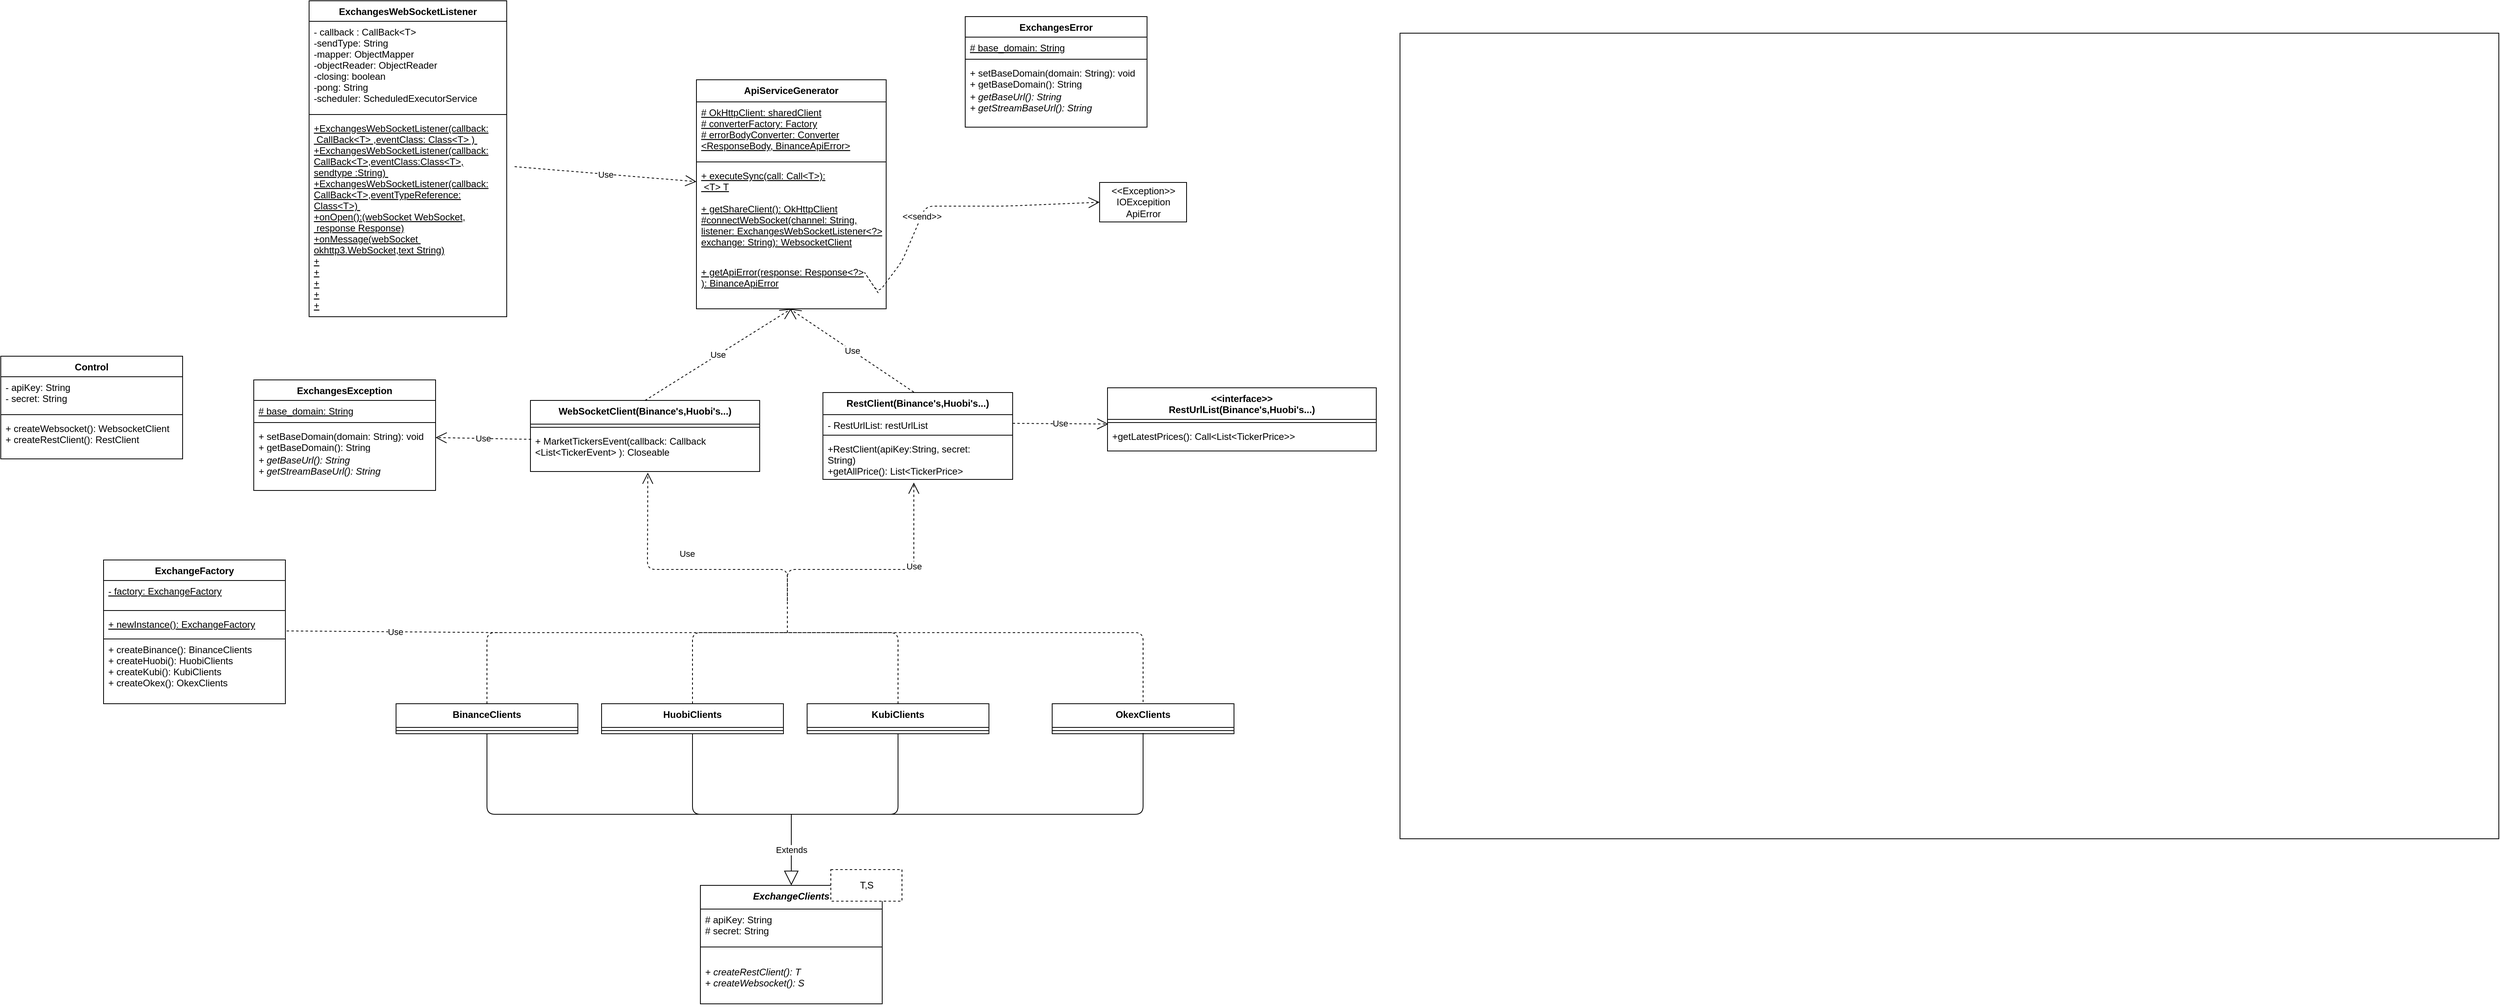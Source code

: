 <mxfile version="15.2.7" type="github">
  <diagram id="A37DV3WjvMcnFRjcwWZq" name="Page-1">
    <mxGraphModel dx="2595" dy="3774" grid="1" gridSize="10" guides="1" tooltips="1" connect="1" arrows="1" fold="1" page="1" pageScale="1" pageWidth="1654" pageHeight="2336" math="0" shadow="0">
      <root>
        <mxCell id="0" />
        <mxCell id="1" parent="0" />
        <mxCell id="saQZrc7lZc9PZ6fEef2M-4" value="ExchangeClients" style="swimlane;fontStyle=3;align=center;verticalAlign=top;childLayout=stackLayout;horizontal=1;startSize=30;horizontalStack=0;resizeParent=1;resizeParentMax=0;resizeLast=0;collapsible=1;marginBottom=0;direction=east;" parent="1" vertex="1">
          <mxGeometry x="965" y="640" width="230" height="150" as="geometry" />
        </mxCell>
        <mxCell id="saQZrc7lZc9PZ6fEef2M-5" value="# apiKey: String&#xa;# secret: String&#xa;" style="text;strokeColor=none;fillColor=none;align=left;verticalAlign=top;spacingLeft=4;spacingRight=4;overflow=hidden;rotatable=0;points=[[0,0.5],[1,0.5]];portConstraint=eastwest;" parent="saQZrc7lZc9PZ6fEef2M-4" vertex="1">
          <mxGeometry y="30" width="230" height="44" as="geometry" />
        </mxCell>
        <mxCell id="saQZrc7lZc9PZ6fEef2M-6" value="" style="line;strokeWidth=1;fillColor=none;align=left;verticalAlign=middle;spacingTop=-1;spacingLeft=3;spacingRight=3;rotatable=0;labelPosition=right;points=[];portConstraint=eastwest;" parent="saQZrc7lZc9PZ6fEef2M-4" vertex="1">
          <mxGeometry y="74" width="230" height="8" as="geometry" />
        </mxCell>
        <mxCell id="saQZrc7lZc9PZ6fEef2M-7" value="&#xa;+ createRestClient(): T&#xa;+ createWebsocket(): S" style="text;strokeColor=none;fillColor=none;align=left;verticalAlign=top;spacingLeft=4;spacingRight=4;overflow=hidden;rotatable=0;points=[[0,0.5],[1,0.5]];portConstraint=eastwest;fontStyle=2" parent="saQZrc7lZc9PZ6fEef2M-4" vertex="1">
          <mxGeometry y="82" width="230" height="68" as="geometry" />
        </mxCell>
        <mxCell id="Da_OF9Gurfcos5c7iNsH-5" value="" style="rounded=0;whiteSpace=wrap;html=1;glass=0;sketch=0;fillColor=none;" parent="1" vertex="1">
          <mxGeometry x="1850" y="-439" width="1390" height="1020" as="geometry" />
        </mxCell>
        <mxCell id="Da_OF9Gurfcos5c7iNsH-11" value="Control" style="swimlane;fontStyle=1;align=center;verticalAlign=top;childLayout=stackLayout;horizontal=1;startSize=26;horizontalStack=0;resizeParent=1;resizeParentMax=0;resizeLast=0;collapsible=1;marginBottom=0;" parent="1" vertex="1">
          <mxGeometry x="80" y="-30" width="230" height="130" as="geometry" />
        </mxCell>
        <mxCell id="Da_OF9Gurfcos5c7iNsH-12" value="- apiKey: String&#xa;- secret: String&#xa;" style="text;strokeColor=none;fillColor=none;align=left;verticalAlign=top;spacingLeft=4;spacingRight=4;overflow=hidden;rotatable=0;points=[[0,0.5],[1,0.5]];portConstraint=eastwest;" parent="Da_OF9Gurfcos5c7iNsH-11" vertex="1">
          <mxGeometry y="26" width="230" height="44" as="geometry" />
        </mxCell>
        <mxCell id="Da_OF9Gurfcos5c7iNsH-13" value="" style="line;strokeWidth=1;fillColor=none;align=left;verticalAlign=middle;spacingTop=-1;spacingLeft=3;spacingRight=3;rotatable=0;labelPosition=right;points=[];portConstraint=eastwest;" parent="Da_OF9Gurfcos5c7iNsH-11" vertex="1">
          <mxGeometry y="70" width="230" height="8" as="geometry" />
        </mxCell>
        <mxCell id="Da_OF9Gurfcos5c7iNsH-14" value="+ createWebsocket(): WebsocketClient&#xa;+ createRestClient(): RestClient" style="text;strokeColor=none;fillColor=none;align=left;verticalAlign=top;spacingLeft=4;spacingRight=4;overflow=hidden;rotatable=0;points=[[0,0.5],[1,0.5]];portConstraint=eastwest;" parent="Da_OF9Gurfcos5c7iNsH-11" vertex="1">
          <mxGeometry y="78" width="230" height="52" as="geometry" />
        </mxCell>
        <mxCell id="5m-mVSH9zPSaH-w6CBmt-1" value="&lt;&lt;interface&gt;&gt;&#xa;RestUrlList(Binance&#39;s,Huobi&#39;s...)" style="swimlane;fontStyle=1;align=center;verticalAlign=top;childLayout=stackLayout;horizontal=1;startSize=40;horizontalStack=0;resizeParent=1;resizeParentMax=0;resizeLast=0;collapsible=1;marginBottom=0;" parent="1" vertex="1">
          <mxGeometry x="1480" y="10" width="340" height="80" as="geometry">
            <mxRectangle x="1330" y="440" width="110" height="30" as="alternateBounds" />
          </mxGeometry>
        </mxCell>
        <mxCell id="5m-mVSH9zPSaH-w6CBmt-3" value="" style="line;strokeWidth=1;fillColor=none;align=left;verticalAlign=middle;spacingTop=-1;spacingLeft=3;spacingRight=3;rotatable=0;labelPosition=right;points=[];portConstraint=eastwest;" parent="5m-mVSH9zPSaH-w6CBmt-1" vertex="1">
          <mxGeometry y="40" width="340" height="8" as="geometry" />
        </mxCell>
        <mxCell id="5m-mVSH9zPSaH-w6CBmt-4" value="+getLatestPrices(): Call&lt;List&lt;TickerPrice&gt;&gt;" style="text;strokeColor=none;fillColor=none;align=left;verticalAlign=top;spacingLeft=4;spacingRight=4;overflow=hidden;rotatable=0;points=[[0,0.5],[1,0.5]];portConstraint=eastwest;" parent="5m-mVSH9zPSaH-w6CBmt-1" vertex="1">
          <mxGeometry y="48" width="340" height="32" as="geometry" />
        </mxCell>
        <mxCell id="saQZrc7lZc9PZ6fEef2M-20" value="Use" style="endArrow=open;endSize=12;dashed=1;html=1;" parent="1" edge="1">
          <mxGeometry x="0.398" width="160" relative="1" as="geometry">
            <mxPoint x="1075" y="320" as="sourcePoint" />
            <mxPoint x="1235" y="130" as="targetPoint" />
            <Array as="points">
              <mxPoint x="1075" y="240" />
              <mxPoint x="1120" y="240" />
              <mxPoint x="1165" y="240" />
              <mxPoint x="1235" y="240" />
            </Array>
            <mxPoint as="offset" />
          </mxGeometry>
        </mxCell>
        <mxCell id="saQZrc7lZc9PZ6fEef2M-21" value="Use" style="endArrow=open;endSize=12;dashed=1;html=1;entryX=0.512;entryY=1.028;entryDx=0;entryDy=0;entryPerimeter=0;" parent="1" target="WPX5YWxRIWcnjSOnMV8b-8" edge="1">
          <mxGeometry x="-0.016" y="-20" width="160" relative="1" as="geometry">
            <mxPoint x="1075" y="280" as="sourcePoint" />
            <mxPoint x="488" y="140" as="targetPoint" />
            <Array as="points">
              <mxPoint x="1075" y="240" />
              <mxPoint x="898" y="240" />
            </Array>
            <mxPoint as="offset" />
          </mxGeometry>
        </mxCell>
        <mxCell id="saQZrc7lZc9PZ6fEef2M-28" value="Use" style="endArrow=open;endSize=12;dashed=1;html=1;exitX=0.5;exitY=0;exitDx=0;exitDy=0;" parent="1" edge="1">
          <mxGeometry width="160" relative="1" as="geometry">
            <mxPoint x="1235" y="15.5" as="sourcePoint" />
            <mxPoint x="1078" y="-90" as="targetPoint" />
          </mxGeometry>
        </mxCell>
        <mxCell id="saQZrc7lZc9PZ6fEef2M-29" value="ApiServiceGenerator" style="swimlane;fontStyle=1;align=center;verticalAlign=top;childLayout=stackLayout;horizontal=1;startSize=28;horizontalStack=0;resizeParent=1;resizeParentMax=0;resizeLast=0;collapsible=1;marginBottom=0;" parent="1" vertex="1">
          <mxGeometry x="960" y="-380" width="240" height="290" as="geometry" />
        </mxCell>
        <mxCell id="saQZrc7lZc9PZ6fEef2M-30" value="# OkHttpClient: sharedClient&#xa;# converterFactory: Factory&#xa;# errorBodyConverter: Converter&#xa;&lt;ResponseBody, BinanceApiError&gt;" style="text;strokeColor=none;fillColor=none;align=left;verticalAlign=top;spacingLeft=4;spacingRight=4;overflow=hidden;rotatable=0;points=[[0,0.5],[1,0.5]];portConstraint=eastwest;fontStyle=4" parent="saQZrc7lZc9PZ6fEef2M-29" vertex="1">
          <mxGeometry y="28" width="240" height="72" as="geometry" />
        </mxCell>
        <mxCell id="saQZrc7lZc9PZ6fEef2M-31" value="" style="line;strokeWidth=1;fillColor=none;align=left;verticalAlign=middle;spacingTop=-1;spacingLeft=3;spacingRight=3;rotatable=0;labelPosition=right;points=[];portConstraint=eastwest;" parent="saQZrc7lZc9PZ6fEef2M-29" vertex="1">
          <mxGeometry y="100" width="240" height="8" as="geometry" />
        </mxCell>
        <mxCell id="saQZrc7lZc9PZ6fEef2M-32" value="+ executeSync(call: Call&lt;T&gt;):&#xa; &lt;T&gt; T" style="text;strokeColor=none;fillColor=none;align=left;verticalAlign=top;spacingLeft=4;spacingRight=4;overflow=hidden;rotatable=0;points=[[0,0.5],[1,0.5]];portConstraint=eastwest;fontStyle=4" parent="saQZrc7lZc9PZ6fEef2M-29" vertex="1">
          <mxGeometry y="108" width="240" height="42" as="geometry" />
        </mxCell>
        <mxCell id="saQZrc7lZc9PZ6fEef2M-33" value="+ getShareClient(): OkHttpClient&#xa;#connectWebSocket(channel: String,&#xa;listener: ExchangesWebSocketListener&lt;?&gt;,&#xa;exchange: String): WebsocketClient&#xa;" style="text;strokeColor=none;fillColor=none;align=left;verticalAlign=top;spacingLeft=4;spacingRight=4;overflow=hidden;rotatable=0;points=[[0,0.5],[1,0.5]];portConstraint=eastwest;fontStyle=4" parent="saQZrc7lZc9PZ6fEef2M-29" vertex="1">
          <mxGeometry y="150" width="240" height="80" as="geometry" />
        </mxCell>
        <mxCell id="CM9Afu2YifPehoNfD5sB-5" value="+ getApiError(response: Response&lt;?&gt;&#xa;): BinanceApiError&#xa;" style="text;strokeColor=none;fillColor=none;align=left;verticalAlign=top;spacingLeft=4;spacingRight=4;overflow=hidden;rotatable=0;points=[[0,0.5],[1,0.5]];portConstraint=eastwest;fontStyle=4" parent="saQZrc7lZc9PZ6fEef2M-29" vertex="1">
          <mxGeometry y="230" width="240" height="60" as="geometry" />
        </mxCell>
        <mxCell id="saQZrc7lZc9PZ6fEef2M-36" value="&amp;lt;&amp;lt;Exception&amp;gt;&amp;gt;&lt;br&gt;IOExcepition&lt;br&gt;ApiError" style="html=1;" parent="1" vertex="1">
          <mxGeometry x="1470" y="-250.0" width="110" height="50" as="geometry" />
        </mxCell>
        <mxCell id="saQZrc7lZc9PZ6fEef2M-37" value="&amp;lt;&amp;lt;send&amp;gt;&amp;gt;" style="endArrow=open;endSize=12;dashed=1;html=1;entryX=0;entryY=0.5;entryDx=0;entryDy=0;" parent="1" target="saQZrc7lZc9PZ6fEef2M-36" edge="1">
          <mxGeometry x="-0.118" width="160" relative="1" as="geometry">
            <mxPoint x="1190" y="-110" as="sourcePoint" />
            <mxPoint x="1444.24" y="-314.86" as="targetPoint" />
            <Array as="points">
              <mxPoint x="1170" y="-140" />
              <mxPoint x="1190" y="-110" />
              <mxPoint x="1220" y="-150" />
              <mxPoint x="1250" y="-220" />
              <mxPoint x="1350" y="-220" />
            </Array>
            <mxPoint as="offset" />
          </mxGeometry>
        </mxCell>
        <mxCell id="saQZrc7lZc9PZ6fEef2M-52" value="Use" style="endArrow=open;endSize=12;dashed=1;html=1;entryX=0;entryY=0.5;entryDx=0;entryDy=0;" parent="1" target="saQZrc7lZc9PZ6fEef2M-32" edge="1">
          <mxGeometry width="160" relative="1" as="geometry">
            <mxPoint x="730" y="-270" as="sourcePoint" />
            <mxPoint x="1010" y="-242" as="targetPoint" />
            <Array as="points" />
          </mxGeometry>
        </mxCell>
        <mxCell id="PJy8-3jixAbegAJKg2Lp-66" value="ExchangesError" style="swimlane;fontStyle=1;align=center;verticalAlign=top;childLayout=stackLayout;horizontal=1;startSize=26;horizontalStack=0;resizeParent=1;resizeParentMax=0;resizeLast=0;collapsible=1;marginBottom=0;" parent="1" vertex="1">
          <mxGeometry x="1300" y="-460" width="230" height="140" as="geometry" />
        </mxCell>
        <mxCell id="PJy8-3jixAbegAJKg2Lp-67" value="# base_domain: String" style="text;strokeColor=none;fillColor=none;align=left;verticalAlign=top;spacingLeft=4;spacingRight=4;overflow=hidden;rotatable=0;points=[[0,0.5],[1,0.5]];portConstraint=eastwest;fontStyle=4" parent="PJy8-3jixAbegAJKg2Lp-66" vertex="1">
          <mxGeometry y="26" width="230" height="24" as="geometry" />
        </mxCell>
        <mxCell id="PJy8-3jixAbegAJKg2Lp-68" value="" style="line;strokeWidth=1;fillColor=none;align=left;verticalAlign=middle;spacingTop=-1;spacingLeft=3;spacingRight=3;rotatable=0;labelPosition=right;points=[];portConstraint=eastwest;" parent="PJy8-3jixAbegAJKg2Lp-66" vertex="1">
          <mxGeometry y="50" width="230" height="8" as="geometry" />
        </mxCell>
        <mxCell id="PJy8-3jixAbegAJKg2Lp-69" value="+ setBaseDomain(domain: String): void&#xa;+ getBaseDomain(): String&#xa;" style="text;strokeColor=none;fillColor=none;align=left;verticalAlign=top;spacingLeft=4;spacingRight=4;overflow=hidden;rotatable=0;points=[[0,0.5],[1,0.5]];portConstraint=eastwest;fontStyle=0" parent="PJy8-3jixAbegAJKg2Lp-66" vertex="1">
          <mxGeometry y="58" width="230" height="30" as="geometry" />
        </mxCell>
        <mxCell id="PJy8-3jixAbegAJKg2Lp-70" value="+ getBaseUrl(): String&#xa;+ getStreamBaseUrl(): String&#xa;" style="text;strokeColor=none;fillColor=none;align=left;verticalAlign=top;spacingLeft=4;spacingRight=4;overflow=hidden;rotatable=0;points=[[0,0.5],[1,0.5]];portConstraint=eastwest;fontStyle=2" parent="PJy8-3jixAbegAJKg2Lp-66" vertex="1">
          <mxGeometry y="88" width="230" height="52" as="geometry" />
        </mxCell>
        <mxCell id="PJy8-3jixAbegAJKg2Lp-76" value="ExchangesException" style="swimlane;fontStyle=1;align=center;verticalAlign=top;childLayout=stackLayout;horizontal=1;startSize=26;horizontalStack=0;resizeParent=1;resizeParentMax=0;resizeLast=0;collapsible=1;marginBottom=0;" parent="1" vertex="1">
          <mxGeometry x="400" width="230" height="140" as="geometry" />
        </mxCell>
        <mxCell id="PJy8-3jixAbegAJKg2Lp-77" value="# base_domain: String" style="text;strokeColor=none;fillColor=none;align=left;verticalAlign=top;spacingLeft=4;spacingRight=4;overflow=hidden;rotatable=0;points=[[0,0.5],[1,0.5]];portConstraint=eastwest;fontStyle=4" parent="PJy8-3jixAbegAJKg2Lp-76" vertex="1">
          <mxGeometry y="26" width="230" height="24" as="geometry" />
        </mxCell>
        <mxCell id="PJy8-3jixAbegAJKg2Lp-78" value="" style="line;strokeWidth=1;fillColor=none;align=left;verticalAlign=middle;spacingTop=-1;spacingLeft=3;spacingRight=3;rotatable=0;labelPosition=right;points=[];portConstraint=eastwest;" parent="PJy8-3jixAbegAJKg2Lp-76" vertex="1">
          <mxGeometry y="50" width="230" height="8" as="geometry" />
        </mxCell>
        <mxCell id="PJy8-3jixAbegAJKg2Lp-79" value="+ setBaseDomain(domain: String): void&#xa;+ getBaseDomain(): String&#xa;" style="text;strokeColor=none;fillColor=none;align=left;verticalAlign=top;spacingLeft=4;spacingRight=4;overflow=hidden;rotatable=0;points=[[0,0.5],[1,0.5]];portConstraint=eastwest;fontStyle=0" parent="PJy8-3jixAbegAJKg2Lp-76" vertex="1">
          <mxGeometry y="58" width="230" height="30" as="geometry" />
        </mxCell>
        <mxCell id="PJy8-3jixAbegAJKg2Lp-80" value="+ getBaseUrl(): String&#xa;+ getStreamBaseUrl(): String&#xa;" style="text;strokeColor=none;fillColor=none;align=left;verticalAlign=top;spacingLeft=4;spacingRight=4;overflow=hidden;rotatable=0;points=[[0,0.5],[1,0.5]];portConstraint=eastwest;fontStyle=2" parent="PJy8-3jixAbegAJKg2Lp-76" vertex="1">
          <mxGeometry y="88" width="230" height="52" as="geometry" />
        </mxCell>
        <mxCell id="WPX5YWxRIWcnjSOnMV8b-4" value="WebSocketClient(Binance&#39;s,Huobi&#39;s...)" style="swimlane;fontStyle=1;align=center;verticalAlign=top;childLayout=stackLayout;horizontal=1;startSize=30;horizontalStack=0;resizeParent=1;resizeParentMax=0;resizeLast=0;collapsible=1;marginBottom=0;" parent="1" vertex="1">
          <mxGeometry x="750" y="26.0" width="290" height="90" as="geometry" />
        </mxCell>
        <mxCell id="WPX5YWxRIWcnjSOnMV8b-6" value="" style="line;strokeWidth=1;fillColor=none;align=left;verticalAlign=middle;spacingTop=-1;spacingLeft=3;spacingRight=3;rotatable=0;labelPosition=right;points=[];portConstraint=eastwest;" parent="WPX5YWxRIWcnjSOnMV8b-4" vertex="1">
          <mxGeometry y="30" width="290" height="8" as="geometry" />
        </mxCell>
        <mxCell id="WPX5YWxRIWcnjSOnMV8b-8" value="+ MarketTickersEvent(callback: Callback&#xa;&lt;List&lt;TickerEvent&gt; ): Closeable&#xa;" style="text;strokeColor=none;fillColor=none;align=left;verticalAlign=top;spacingLeft=4;spacingRight=4;overflow=hidden;rotatable=0;points=[[0,0.5],[1,0.5]];portConstraint=eastwest;fontStyle=0" parent="WPX5YWxRIWcnjSOnMV8b-4" vertex="1">
          <mxGeometry y="38" width="290" height="52" as="geometry" />
        </mxCell>
        <mxCell id="yuhyR-sOTvn7wae4s6oN-4" value="Use" style="endArrow=open;endSize=12;dashed=1;html=1;entryX=0.003;entryY=-0.067;entryDx=0;entryDy=0;entryPerimeter=0;exitX=1;exitY=0.5;exitDx=0;exitDy=0;" parent="1" source="yuhyR-sOTvn7wae4s6oN-11" target="5m-mVSH9zPSaH-w6CBmt-4" edge="1">
          <mxGeometry width="160" relative="1" as="geometry">
            <mxPoint x="1330.57" y="55.314" as="sourcePoint" />
            <mxPoint x="1654.45" y="54.368" as="targetPoint" />
          </mxGeometry>
        </mxCell>
        <mxCell id="yuhyR-sOTvn7wae4s6oN-10" value="RestClient(Binance&#39;s,Huobi&#39;s...)" style="swimlane;fontStyle=1;align=center;verticalAlign=top;childLayout=stackLayout;horizontal=1;startSize=28;horizontalStack=0;resizeParent=1;resizeParentMax=0;resizeLast=0;collapsible=1;marginBottom=0;" parent="1" vertex="1">
          <mxGeometry x="1120" y="16" width="240" height="110" as="geometry" />
        </mxCell>
        <mxCell id="yuhyR-sOTvn7wae4s6oN-11" value="- RestUrlList: restUrlList" style="text;strokeColor=none;fillColor=none;align=left;verticalAlign=top;spacingLeft=4;spacingRight=4;overflow=hidden;rotatable=0;points=[[0,0.5],[1,0.5]];portConstraint=eastwest;fontStyle=0" parent="yuhyR-sOTvn7wae4s6oN-10" vertex="1">
          <mxGeometry y="28" width="240" height="22" as="geometry" />
        </mxCell>
        <mxCell id="yuhyR-sOTvn7wae4s6oN-12" value="" style="line;strokeWidth=1;fillColor=none;align=left;verticalAlign=middle;spacingTop=-1;spacingLeft=3;spacingRight=3;rotatable=0;labelPosition=right;points=[];portConstraint=eastwest;" parent="yuhyR-sOTvn7wae4s6oN-10" vertex="1">
          <mxGeometry y="50" width="240" height="8" as="geometry" />
        </mxCell>
        <mxCell id="yuhyR-sOTvn7wae4s6oN-13" value="+RestClient(apiKey:String, secret:&#xa;String)&#xa;+getAllPrice(): List&lt;TickerPrice&gt;" style="text;strokeColor=none;fillColor=none;align=left;verticalAlign=top;spacingLeft=4;spacingRight=4;overflow=hidden;rotatable=0;points=[[0,0.5],[1,0.5]];portConstraint=eastwest;fontStyle=0" parent="yuhyR-sOTvn7wae4s6oN-10" vertex="1">
          <mxGeometry y="58" width="240" height="52" as="geometry" />
        </mxCell>
        <mxCell id="yuhyR-sOTvn7wae4s6oN-23" value="ExchangesWebSocketListener" style="swimlane;fontStyle=1;align=center;verticalAlign=top;childLayout=stackLayout;horizontal=1;startSize=26;horizontalStack=0;resizeParent=1;resizeParentMax=0;resizeLast=0;collapsible=1;marginBottom=0;" parent="1" vertex="1">
          <mxGeometry x="470" y="-480" width="250" height="400" as="geometry" />
        </mxCell>
        <mxCell id="yuhyR-sOTvn7wae4s6oN-24" value="- callback : CallBack&lt;T&gt;&#xa;-sendType: String&#xa;-mapper: ObjectMapper&#xa;-objectReader: ObjectReader&#xa;-closing: boolean&#xa;-pong: String&#xa;-scheduler: ScheduledExecutorService&#xa;&#xa;" style="text;strokeColor=none;fillColor=none;align=left;verticalAlign=top;spacingLeft=4;spacingRight=4;overflow=hidden;rotatable=0;points=[[0,0.5],[1,0.5]];portConstraint=eastwest;fontStyle=0" parent="yuhyR-sOTvn7wae4s6oN-23" vertex="1">
          <mxGeometry y="26" width="250" height="114" as="geometry" />
        </mxCell>
        <mxCell id="yuhyR-sOTvn7wae4s6oN-25" value="" style="line;strokeWidth=1;fillColor=none;align=left;verticalAlign=middle;spacingTop=-1;spacingLeft=3;spacingRight=3;rotatable=0;labelPosition=right;points=[];portConstraint=eastwest;" parent="yuhyR-sOTvn7wae4s6oN-23" vertex="1">
          <mxGeometry y="140" width="250" height="8" as="geometry" />
        </mxCell>
        <mxCell id="yuhyR-sOTvn7wae4s6oN-26" value="+ExchangesWebSocketListener(callback:&#xa; CallBack&lt;T&gt; ,eventClass: Class&lt;T&gt; ) &#xa;+ExchangesWebSocketListener(callback:&#xa;CallBack&lt;T&gt;,eventClass:Class&lt;T&gt;,&#xa;sendtype :String) &#xa;+ExchangesWebSocketListener(callback:&#xa;CallBack&lt;T&gt;,eventTypeReference:&#xa;Class&lt;T&gt;) &#xa;+onOpen():(webSocket WebSocket,&#xa; response Response)&#xa;+onMessage(webSocket &#xa;okhttp3.WebSocket,text String)&#xa;+&#xa;+&#xa;+&#xa;+&#xa;+" style="text;strokeColor=none;fillColor=none;align=left;verticalAlign=top;spacingLeft=4;spacingRight=4;overflow=hidden;rotatable=0;points=[[0,0.5],[1,0.5]];portConstraint=eastwest;fontStyle=4" parent="yuhyR-sOTvn7wae4s6oN-23" vertex="1">
          <mxGeometry y="148" width="250" height="252" as="geometry" />
        </mxCell>
        <mxCell id="EWYJBneFfF85YlwlRIp2-1" value="Use" style="endArrow=open;endSize=12;dashed=1;html=1;exitX=0.5;exitY=0;exitDx=0;exitDy=0;" parent="1" source="WPX5YWxRIWcnjSOnMV8b-4" edge="1">
          <mxGeometry width="160" relative="1" as="geometry">
            <mxPoint x="905" y="20" as="sourcePoint" />
            <mxPoint x="1080" y="-90" as="targetPoint" />
          </mxGeometry>
        </mxCell>
        <mxCell id="EWYJBneFfF85YlwlRIp2-10" value="" style="group;direction=east;" parent="1" vertex="1" connectable="0">
          <mxGeometry x="1130" y="620" width="90" height="40" as="geometry" />
        </mxCell>
        <mxCell id="EWYJBneFfF85YlwlRIp2-8" value="" style="rounded=0;whiteSpace=wrap;html=1;dashed=1;" parent="EWYJBneFfF85YlwlRIp2-10" vertex="1">
          <mxGeometry width="90" height="40" as="geometry" />
        </mxCell>
        <mxCell id="EWYJBneFfF85YlwlRIp2-9" value="T,S" style="text;html=1;align=center;verticalAlign=middle;resizable=0;points=[];autosize=1;strokeColor=none;" parent="EWYJBneFfF85YlwlRIp2-10" vertex="1">
          <mxGeometry x="30" y="10" width="30" height="20" as="geometry" />
        </mxCell>
        <mxCell id="m2CBm33dsmFT7d-ArpLm-4" value="BinanceClients" style="swimlane;fontStyle=1;align=center;verticalAlign=top;childLayout=stackLayout;horizontal=1;startSize=30;horizontalStack=0;resizeParent=1;resizeParentMax=0;resizeLast=0;collapsible=1;marginBottom=0;" parent="1" vertex="1">
          <mxGeometry x="580" y="410" width="230" height="38" as="geometry" />
        </mxCell>
        <mxCell id="m2CBm33dsmFT7d-ArpLm-5" value="" style="line;strokeWidth=1;fillColor=none;align=left;verticalAlign=middle;spacingTop=-1;spacingLeft=3;spacingRight=3;rotatable=0;labelPosition=right;points=[];portConstraint=eastwest;" parent="m2CBm33dsmFT7d-ArpLm-4" vertex="1">
          <mxGeometry y="30" width="230" height="8" as="geometry" />
        </mxCell>
        <mxCell id="m2CBm33dsmFT7d-ArpLm-7" value="HuobiClients" style="swimlane;fontStyle=1;align=center;verticalAlign=top;childLayout=stackLayout;horizontal=1;startSize=30;horizontalStack=0;resizeParent=1;resizeParentMax=0;resizeLast=0;collapsible=1;marginBottom=0;" parent="1" vertex="1">
          <mxGeometry x="840" y="410" width="230" height="38" as="geometry" />
        </mxCell>
        <mxCell id="m2CBm33dsmFT7d-ArpLm-8" value="" style="line;strokeWidth=1;fillColor=none;align=left;verticalAlign=middle;spacingTop=-1;spacingLeft=3;spacingRight=3;rotatable=0;labelPosition=right;points=[];portConstraint=eastwest;" parent="m2CBm33dsmFT7d-ArpLm-7" vertex="1">
          <mxGeometry y="30" width="230" height="8" as="geometry" />
        </mxCell>
        <mxCell id="m2CBm33dsmFT7d-ArpLm-10" value="KubiClients" style="swimlane;fontStyle=1;align=center;verticalAlign=top;childLayout=stackLayout;horizontal=1;startSize=30;horizontalStack=0;resizeParent=1;resizeParentMax=0;resizeLast=0;collapsible=1;marginBottom=0;" parent="1" vertex="1">
          <mxGeometry x="1100" y="410" width="230" height="38" as="geometry" />
        </mxCell>
        <mxCell id="m2CBm33dsmFT7d-ArpLm-11" value="" style="line;strokeWidth=1;fillColor=none;align=left;verticalAlign=middle;spacingTop=-1;spacingLeft=3;spacingRight=3;rotatable=0;labelPosition=right;points=[];portConstraint=eastwest;" parent="m2CBm33dsmFT7d-ArpLm-10" vertex="1">
          <mxGeometry y="30" width="230" height="8" as="geometry" />
        </mxCell>
        <mxCell id="m2CBm33dsmFT7d-ArpLm-16" value="OkexClients" style="swimlane;fontStyle=1;align=center;verticalAlign=top;childLayout=stackLayout;horizontal=1;startSize=30;horizontalStack=0;resizeParent=1;resizeParentMax=0;resizeLast=0;collapsible=1;marginBottom=0;" parent="1" vertex="1">
          <mxGeometry x="1410" y="410" width="230" height="38" as="geometry" />
        </mxCell>
        <mxCell id="m2CBm33dsmFT7d-ArpLm-17" value="" style="line;strokeWidth=1;fillColor=none;align=left;verticalAlign=middle;spacingTop=-1;spacingLeft=3;spacingRight=3;rotatable=0;labelPosition=right;points=[];portConstraint=eastwest;" parent="m2CBm33dsmFT7d-ArpLm-16" vertex="1">
          <mxGeometry y="30" width="230" height="8" as="geometry" />
        </mxCell>
        <mxCell id="4DpUQDPaUJi2yu414M8M-12" value="" style="endArrow=none;dashed=1;html=1;exitX=0.5;exitY=0;exitDx=0;exitDy=0;" parent="1" source="m2CBm33dsmFT7d-ArpLm-4" edge="1">
          <mxGeometry width="50" height="50" relative="1" as="geometry">
            <mxPoint x="910" y="350" as="sourcePoint" />
            <mxPoint x="1070" y="320" as="targetPoint" />
            <Array as="points">
              <mxPoint x="695" y="320" />
            </Array>
          </mxGeometry>
        </mxCell>
        <mxCell id="4DpUQDPaUJi2yu414M8M-13" value="" style="endArrow=none;dashed=1;html=1;" parent="1" edge="1">
          <mxGeometry width="50" height="50" relative="1" as="geometry">
            <mxPoint x="1525" y="408" as="sourcePoint" />
            <mxPoint x="1070" y="320" as="targetPoint" />
            <Array as="points">
              <mxPoint x="1525" y="320" />
            </Array>
          </mxGeometry>
        </mxCell>
        <mxCell id="4DpUQDPaUJi2yu414M8M-14" value="" style="endArrow=none;dashed=1;html=1;exitX=0.5;exitY=0;exitDx=0;exitDy=0;" parent="1" source="m2CBm33dsmFT7d-ArpLm-10" edge="1">
          <mxGeometry width="50" height="50" relative="1" as="geometry">
            <mxPoint x="1535" y="418" as="sourcePoint" />
            <mxPoint x="1070" y="320" as="targetPoint" />
            <Array as="points">
              <mxPoint x="1215" y="320" />
            </Array>
          </mxGeometry>
        </mxCell>
        <mxCell id="4DpUQDPaUJi2yu414M8M-15" value="" style="endArrow=none;dashed=1;html=1;exitX=0.5;exitY=0;exitDx=0;exitDy=0;" parent="1" source="m2CBm33dsmFT7d-ArpLm-7" edge="1">
          <mxGeometry width="50" height="50" relative="1" as="geometry">
            <mxPoint x="1225" y="420" as="sourcePoint" />
            <mxPoint x="1070" y="320" as="targetPoint" />
            <Array as="points">
              <mxPoint x="955" y="320" />
            </Array>
          </mxGeometry>
        </mxCell>
        <mxCell id="4DpUQDPaUJi2yu414M8M-16" value="Extends" style="endArrow=block;endSize=16;endFill=0;html=1;" parent="1" edge="1">
          <mxGeometry width="160" relative="1" as="geometry">
            <mxPoint x="1080" y="550" as="sourcePoint" />
            <mxPoint x="1080" y="640" as="targetPoint" />
          </mxGeometry>
        </mxCell>
        <mxCell id="4DpUQDPaUJi2yu414M8M-17" value="" style="endArrow=none;html=1;" parent="1" edge="1">
          <mxGeometry width="50" height="50" relative="1" as="geometry">
            <mxPoint x="1080" y="550" as="sourcePoint" />
            <mxPoint x="1525" y="447" as="targetPoint" />
            <Array as="points">
              <mxPoint x="1525" y="550" />
            </Array>
          </mxGeometry>
        </mxCell>
        <mxCell id="4DpUQDPaUJi2yu414M8M-18" value="" style="endArrow=none;html=1;entryX=0.5;entryY=1;entryDx=0;entryDy=0;" parent="1" target="m2CBm33dsmFT7d-ArpLm-4" edge="1">
          <mxGeometry width="50" height="50" relative="1" as="geometry">
            <mxPoint x="1080" y="550" as="sourcePoint" />
            <mxPoint x="1535" y="457" as="targetPoint" />
            <Array as="points">
              <mxPoint x="695" y="550" />
            </Array>
          </mxGeometry>
        </mxCell>
        <mxCell id="4DpUQDPaUJi2yu414M8M-19" value="+ createBinance(): BinanceClients&#xa;+ createHuobi(): HuobiClients&#xa;+ createKubi(): KubiClients&#xa;+ createOkex(): OkexClients&#xa;" style="text;fillColor=none;align=left;verticalAlign=top;spacingLeft=4;spacingRight=4;overflow=hidden;rotatable=0;points=[[0,0.5],[1,0.5]];portConstraint=eastwest;fontStyle=0;strokeColor=#000000;" parent="1" vertex="1">
          <mxGeometry x="210" y="328" width="230" height="82" as="geometry" />
        </mxCell>
        <mxCell id="4DpUQDPaUJi2yu414M8M-20" value="ExchangeFactory" style="swimlane;fontStyle=1;align=center;verticalAlign=top;childLayout=stackLayout;horizontal=1;startSize=26;horizontalStack=0;resizeParent=1;resizeParentMax=0;resizeLast=0;collapsible=1;marginBottom=0;" parent="1" vertex="1">
          <mxGeometry x="210" y="228" width="230" height="100" as="geometry" />
        </mxCell>
        <mxCell id="4DpUQDPaUJi2yu414M8M-21" value="- factory: ExchangeFactory" style="text;strokeColor=none;fillColor=none;align=left;verticalAlign=top;spacingLeft=4;spacingRight=4;overflow=hidden;rotatable=0;points=[[0,0.5],[1,0.5]];portConstraint=eastwest;fontStyle=4" parent="4DpUQDPaUJi2yu414M8M-20" vertex="1">
          <mxGeometry y="26" width="230" height="34" as="geometry" />
        </mxCell>
        <mxCell id="4DpUQDPaUJi2yu414M8M-22" value="" style="line;strokeWidth=1;fillColor=none;align=left;verticalAlign=middle;spacingTop=-1;spacingLeft=3;spacingRight=3;rotatable=0;labelPosition=right;points=[];portConstraint=eastwest;" parent="4DpUQDPaUJi2yu414M8M-20" vertex="1">
          <mxGeometry y="60" width="230" height="8" as="geometry" />
        </mxCell>
        <mxCell id="4DpUQDPaUJi2yu414M8M-23" value="+ newInstance(): ExchangeFactory&#xa;" style="text;strokeColor=none;fillColor=none;align=left;verticalAlign=top;spacingLeft=4;spacingRight=4;overflow=hidden;rotatable=0;points=[[0,0.5],[1,0.5]];portConstraint=eastwest;fontStyle=4" parent="4DpUQDPaUJi2yu414M8M-20" vertex="1">
          <mxGeometry y="68" width="230" height="32" as="geometry" />
        </mxCell>
        <mxCell id="4DpUQDPaUJi2yu414M8M-26" value="" style="endArrow=none;html=1;entryX=0.5;entryY=1;entryDx=0;entryDy=0;" parent="1" target="m2CBm33dsmFT7d-ArpLm-10" edge="1">
          <mxGeometry width="50" height="50" relative="1" as="geometry">
            <mxPoint x="1080" y="550" as="sourcePoint" />
            <mxPoint x="1535" y="457" as="targetPoint" />
            <Array as="points">
              <mxPoint x="1215" y="550" />
            </Array>
          </mxGeometry>
        </mxCell>
        <mxCell id="4DpUQDPaUJi2yu414M8M-27" value="" style="endArrow=none;html=1;entryX=0.5;entryY=1;entryDx=0;entryDy=0;" parent="1" target="m2CBm33dsmFT7d-ArpLm-7" edge="1">
          <mxGeometry width="50" height="50" relative="1" as="geometry">
            <mxPoint x="1080" y="550" as="sourcePoint" />
            <mxPoint x="1225" y="458" as="targetPoint" />
            <Array as="points">
              <mxPoint x="955" y="550" />
            </Array>
          </mxGeometry>
        </mxCell>
        <mxCell id="4DpUQDPaUJi2yu414M8M-28" value="Use" style="endArrow=none;endSize=12;dashed=1;html=1;exitX=1.007;exitY=0.682;exitDx=0;exitDy=0;exitPerimeter=0;endFill=0;" parent="1" source="4DpUQDPaUJi2yu414M8M-23" edge="1">
          <mxGeometry width="160" relative="1" as="geometry">
            <mxPoint x="540.0" y="320.448" as="sourcePoint" />
            <mxPoint x="715.63" y="320" as="targetPoint" />
          </mxGeometry>
        </mxCell>
        <mxCell id="YmL_KbCpj7nPlXu3gKQG-1" value="Use" style="endArrow=open;endSize=12;dashed=1;html=1;exitX=0.003;exitY=0.217;exitDx=0;exitDy=0;entryX=1;entryY=0.5;entryDx=0;entryDy=0;exitPerimeter=0;" edge="1" parent="1" source="WPX5YWxRIWcnjSOnMV8b-8" target="PJy8-3jixAbegAJKg2Lp-79">
          <mxGeometry width="160" relative="1" as="geometry">
            <mxPoint x="905.0" y="36" as="sourcePoint" />
            <mxPoint x="1090" y="-80.0" as="targetPoint" />
          </mxGeometry>
        </mxCell>
      </root>
    </mxGraphModel>
  </diagram>
</mxfile>

